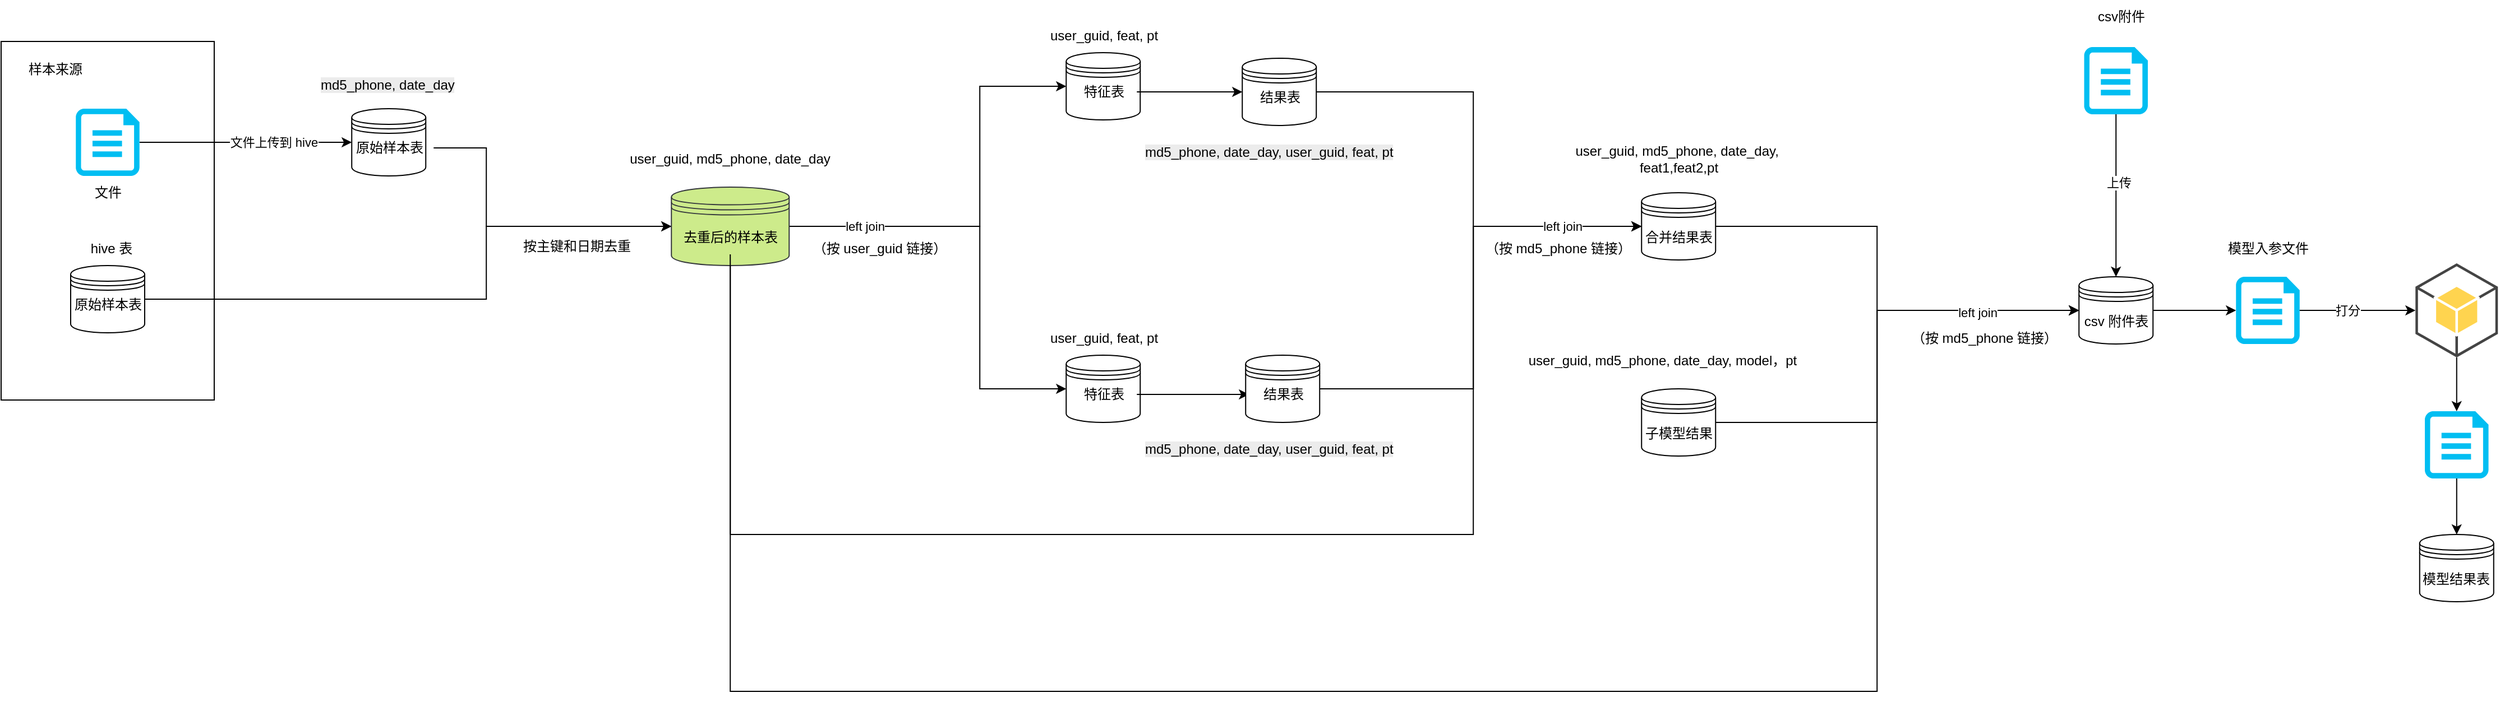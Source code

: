 <mxfile version="28.0.1">
  <diagram name="第 1 页" id="Xqxx_BUMtfWwsDz8GLsf">
    <mxGraphModel dx="2565" dy="1390" grid="1" gridSize="10" guides="1" tooltips="1" connect="1" arrows="1" fold="1" page="1" pageScale="1" pageWidth="2000" pageHeight="1000" math="0" shadow="0">
      <root>
        <mxCell id="0" />
        <mxCell id="1" parent="0" />
        <mxCell id="ybSoX0F6BqA2yfXRWK5T-16" value="" style="rounded=0;whiteSpace=wrap;html=1;" vertex="1" parent="1">
          <mxGeometry x="80" y="120" width="190" height="320" as="geometry" />
        </mxCell>
        <mxCell id="ybSoX0F6BqA2yfXRWK5T-24" style="edgeStyle=orthogonalEdgeStyle;rounded=0;orthogonalLoop=1;jettySize=auto;html=1;exitX=1;exitY=0.5;exitDx=0;exitDy=0;exitPerimeter=0;entryX=0;entryY=0.5;entryDx=0;entryDy=0;" edge="1" parent="1" source="ybSoX0F6BqA2yfXRWK5T-1" target="ybSoX0F6BqA2yfXRWK5T-20">
          <mxGeometry relative="1" as="geometry" />
        </mxCell>
        <mxCell id="ybSoX0F6BqA2yfXRWK5T-25" value="文件上传到 hive" style="edgeLabel;html=1;align=center;verticalAlign=middle;resizable=0;points=[];" vertex="1" connectable="0" parent="ybSoX0F6BqA2yfXRWK5T-24">
          <mxGeometry x="0.197" y="-2" relative="1" as="geometry">
            <mxPoint x="6" y="-2" as="offset" />
          </mxGeometry>
        </mxCell>
        <mxCell id="ybSoX0F6BqA2yfXRWK5T-1" value="" style="verticalLabelPosition=bottom;html=1;verticalAlign=top;align=center;strokeColor=none;fillColor=#00BEF2;shape=mxgraph.azure.cloud_services_configuration_file;pointerEvents=1;" vertex="1" parent="1">
          <mxGeometry x="146.62" y="180" width="56.75" height="60" as="geometry" />
        </mxCell>
        <mxCell id="ybSoX0F6BqA2yfXRWK5T-40" style="edgeStyle=orthogonalEdgeStyle;rounded=0;orthogonalLoop=1;jettySize=auto;html=1;entryX=0;entryY=0.5;entryDx=0;entryDy=0;" edge="1" parent="1" source="ybSoX0F6BqA2yfXRWK5T-15" target="ybSoX0F6BqA2yfXRWK5T-26">
          <mxGeometry relative="1" as="geometry">
            <Array as="points">
              <mxPoint x="512.62" y="350" />
              <mxPoint x="512.62" y="285" />
            </Array>
          </mxGeometry>
        </mxCell>
        <mxCell id="ybSoX0F6BqA2yfXRWK5T-15" value="" style="shape=datastore;whiteSpace=wrap;html=1;" vertex="1" parent="1">
          <mxGeometry x="142" y="320" width="66" height="60" as="geometry" />
        </mxCell>
        <mxCell id="ybSoX0F6BqA2yfXRWK5T-17" value="样本来源" style="text;html=1;align=center;verticalAlign=middle;resizable=0;points=[];autosize=1;strokeColor=none;fillColor=none;" vertex="1" parent="1">
          <mxGeometry x="92.62" y="130" width="70" height="30" as="geometry" />
        </mxCell>
        <mxCell id="ybSoX0F6BqA2yfXRWK5T-18" value="文件" style="text;html=1;align=center;verticalAlign=middle;resizable=0;points=[];autosize=1;strokeColor=none;fillColor=none;" vertex="1" parent="1">
          <mxGeometry x="150" y="240" width="50" height="30" as="geometry" />
        </mxCell>
        <mxCell id="ybSoX0F6BqA2yfXRWK5T-19" value="hive 表" style="text;html=1;align=center;verticalAlign=middle;resizable=0;points=[];autosize=1;strokeColor=none;fillColor=none;" vertex="1" parent="1">
          <mxGeometry x="148" y="290" width="60" height="30" as="geometry" />
        </mxCell>
        <mxCell id="ybSoX0F6BqA2yfXRWK5T-20" value="" style="shape=datastore;whiteSpace=wrap;html=1;" vertex="1" parent="1">
          <mxGeometry x="392.62" y="180" width="66" height="60" as="geometry" />
        </mxCell>
        <mxCell id="ybSoX0F6BqA2yfXRWK5T-46" style="edgeStyle=orthogonalEdgeStyle;rounded=0;orthogonalLoop=1;jettySize=auto;html=1;entryX=0;entryY=0.5;entryDx=0;entryDy=0;" edge="1" parent="1" source="ybSoX0F6BqA2yfXRWK5T-26" target="ybSoX0F6BqA2yfXRWK5T-38">
          <mxGeometry relative="1" as="geometry">
            <Array as="points">
              <mxPoint x="952.62" y="285" />
              <mxPoint x="952.62" y="160" />
            </Array>
          </mxGeometry>
        </mxCell>
        <mxCell id="ybSoX0F6BqA2yfXRWK5T-47" style="edgeStyle=orthogonalEdgeStyle;rounded=0;orthogonalLoop=1;jettySize=auto;html=1;entryX=0;entryY=0.5;entryDx=0;entryDy=0;" edge="1" parent="1" source="ybSoX0F6BqA2yfXRWK5T-26" target="ybSoX0F6BqA2yfXRWK5T-43">
          <mxGeometry relative="1" as="geometry">
            <Array as="points">
              <mxPoint x="952.62" y="285" />
              <mxPoint x="952.62" y="430" />
            </Array>
          </mxGeometry>
        </mxCell>
        <mxCell id="ybSoX0F6BqA2yfXRWK5T-48" value="left join" style="edgeLabel;html=1;align=center;verticalAlign=middle;resizable=0;points=[];" vertex="1" connectable="0" parent="ybSoX0F6BqA2yfXRWK5T-47">
          <mxGeometry x="-0.658" relative="1" as="geometry">
            <mxPoint as="offset" />
          </mxGeometry>
        </mxCell>
        <mxCell id="ybSoX0F6BqA2yfXRWK5T-69" style="edgeStyle=orthogonalEdgeStyle;rounded=0;orthogonalLoop=1;jettySize=auto;html=1;entryX=0;entryY=0.5;entryDx=0;entryDy=0;" edge="1" parent="1" source="ybSoX0F6BqA2yfXRWK5T-26" target="ybSoX0F6BqA2yfXRWK5T-63">
          <mxGeometry relative="1" as="geometry">
            <Array as="points">
              <mxPoint x="730.62" y="560" />
              <mxPoint x="1392.62" y="560" />
              <mxPoint x="1392.62" y="285" />
            </Array>
          </mxGeometry>
        </mxCell>
        <mxCell id="ybSoX0F6BqA2yfXRWK5T-26" value="" style="shape=datastore;whiteSpace=wrap;html=1;fillColor=#cdeb8b;strokeColor=#36393d;" vertex="1" parent="1">
          <mxGeometry x="677.62" y="250" width="105" height="70" as="geometry" />
        </mxCell>
        <mxCell id="ybSoX0F6BqA2yfXRWK5T-88" style="edgeStyle=orthogonalEdgeStyle;rounded=0;orthogonalLoop=1;jettySize=auto;html=1;entryX=0;entryY=0.5;entryDx=0;entryDy=0;" edge="1" parent="1" source="ybSoX0F6BqA2yfXRWK5T-27" target="ybSoX0F6BqA2yfXRWK5T-71">
          <mxGeometry relative="1" as="geometry">
            <Array as="points">
              <mxPoint x="730.62" y="700" />
              <mxPoint x="1752.62" y="700" />
              <mxPoint x="1752.62" y="360" />
            </Array>
          </mxGeometry>
        </mxCell>
        <mxCell id="ybSoX0F6BqA2yfXRWK5T-27" value="去重后的样本表" style="text;html=1;align=center;verticalAlign=middle;resizable=0;points=[];autosize=1;strokeColor=none;fillColor=none;" vertex="1" parent="1">
          <mxGeometry x="675.12" y="280" width="110" height="30" as="geometry" />
        </mxCell>
        <mxCell id="ybSoX0F6BqA2yfXRWK5T-41" style="edgeStyle=orthogonalEdgeStyle;rounded=0;orthogonalLoop=1;jettySize=auto;html=1;entryX=0;entryY=0.5;entryDx=0;entryDy=0;" edge="1" parent="1" source="ybSoX0F6BqA2yfXRWK5T-28" target="ybSoX0F6BqA2yfXRWK5T-26">
          <mxGeometry relative="1" as="geometry">
            <Array as="points">
              <mxPoint x="512.62" y="215" />
              <mxPoint x="512.62" y="285" />
            </Array>
          </mxGeometry>
        </mxCell>
        <mxCell id="ybSoX0F6BqA2yfXRWK5T-28" value="原始样本表" style="text;html=1;align=center;verticalAlign=middle;resizable=0;points=[];autosize=1;strokeColor=none;fillColor=none;" vertex="1" parent="1">
          <mxGeometry x="385.62" y="200" width="80" height="30" as="geometry" />
        </mxCell>
        <mxCell id="ybSoX0F6BqA2yfXRWK5T-29" value="原始样本表" style="text;html=1;align=center;verticalAlign=middle;resizable=0;points=[];autosize=1;strokeColor=none;fillColor=none;" vertex="1" parent="1">
          <mxGeometry x="134.99" y="340" width="80" height="30" as="geometry" />
        </mxCell>
        <mxCell id="ybSoX0F6BqA2yfXRWK5T-34" value="按主键和日期去重" style="text;html=1;align=center;verticalAlign=middle;resizable=0;points=[];autosize=1;strokeColor=none;fillColor=none;" vertex="1" parent="1">
          <mxGeometry x="532.62" y="288" width="120" height="30" as="geometry" />
        </mxCell>
        <mxCell id="ybSoX0F6BqA2yfXRWK5T-36" value="user_guid, md5_phone, date_day" style="text;html=1;align=center;verticalAlign=middle;whiteSpace=wrap;rounded=0;" vertex="1" parent="1">
          <mxGeometry x="620.12" y="210" width="220" height="30" as="geometry" />
        </mxCell>
        <mxCell id="ybSoX0F6BqA2yfXRWK5T-37" value="&lt;span style=&quot;color: rgb(0, 0, 0); font-family: Helvetica; font-size: 12px; font-style: normal; font-variant-ligatures: normal; font-variant-caps: normal; font-weight: 400; letter-spacing: normal; orphans: 2; text-align: center; text-indent: 0px; text-transform: none; widows: 2; word-spacing: 0px; -webkit-text-stroke-width: 0px; white-space: normal; background-color: rgb(236, 236, 236); text-decoration-thickness: initial; text-decoration-style: initial; text-decoration-color: initial; display: inline !important; float: none;&quot;&gt;md5_phone, date_day&lt;/span&gt;" style="text;whiteSpace=wrap;html=1;" vertex="1" parent="1">
          <mxGeometry x="362.62" y="145" width="150" height="40" as="geometry" />
        </mxCell>
        <mxCell id="ybSoX0F6BqA2yfXRWK5T-38" value="" style="shape=datastore;whiteSpace=wrap;html=1;" vertex="1" parent="1">
          <mxGeometry x="1029.62" y="130" width="66" height="60" as="geometry" />
        </mxCell>
        <mxCell id="ybSoX0F6BqA2yfXRWK5T-62" style="edgeStyle=orthogonalEdgeStyle;rounded=0;orthogonalLoop=1;jettySize=auto;html=1;entryX=0;entryY=0.5;entryDx=0;entryDy=0;" edge="1" parent="1" source="ybSoX0F6BqA2yfXRWK5T-39" target="ybSoX0F6BqA2yfXRWK5T-57">
          <mxGeometry relative="1" as="geometry" />
        </mxCell>
        <mxCell id="ybSoX0F6BqA2yfXRWK5T-39" value="特征表" style="text;html=1;align=center;verticalAlign=middle;resizable=0;points=[];autosize=1;strokeColor=none;fillColor=none;" vertex="1" parent="1">
          <mxGeometry x="1032.62" y="150" width="60" height="30" as="geometry" />
        </mxCell>
        <mxCell id="ybSoX0F6BqA2yfXRWK5T-42" value="user_guid, feat, pt" style="text;html=1;align=center;verticalAlign=middle;resizable=0;points=[];autosize=1;strokeColor=none;fillColor=none;" vertex="1" parent="1">
          <mxGeometry x="1002.62" y="100" width="120" height="30" as="geometry" />
        </mxCell>
        <mxCell id="ybSoX0F6BqA2yfXRWK5T-43" value="" style="shape=datastore;whiteSpace=wrap;html=1;" vertex="1" parent="1">
          <mxGeometry x="1029.62" y="400" width="66" height="60" as="geometry" />
        </mxCell>
        <mxCell id="ybSoX0F6BqA2yfXRWK5T-56" style="edgeStyle=orthogonalEdgeStyle;rounded=0;orthogonalLoop=1;jettySize=auto;html=1;" edge="1" parent="1" source="ybSoX0F6BqA2yfXRWK5T-44" target="ybSoX0F6BqA2yfXRWK5T-52">
          <mxGeometry relative="1" as="geometry" />
        </mxCell>
        <mxCell id="ybSoX0F6BqA2yfXRWK5T-44" value="特征表" style="text;html=1;align=center;verticalAlign=middle;resizable=0;points=[];autosize=1;strokeColor=none;fillColor=none;" vertex="1" parent="1">
          <mxGeometry x="1032.62" y="420" width="60" height="30" as="geometry" />
        </mxCell>
        <mxCell id="ybSoX0F6BqA2yfXRWK5T-45" value="user_guid, feat, pt" style="text;html=1;align=center;verticalAlign=middle;resizable=0;points=[];autosize=1;strokeColor=none;fillColor=none;" vertex="1" parent="1">
          <mxGeometry x="1002.62" y="370" width="120" height="30" as="geometry" />
        </mxCell>
        <mxCell id="ybSoX0F6BqA2yfXRWK5T-49" value="（按 user_guid 链接）" style="text;html=1;align=center;verticalAlign=middle;resizable=0;points=[];autosize=1;strokeColor=none;fillColor=none;" vertex="1" parent="1">
          <mxGeometry x="792.62" y="290" width="140" height="30" as="geometry" />
        </mxCell>
        <mxCell id="ybSoX0F6BqA2yfXRWK5T-67" style="edgeStyle=orthogonalEdgeStyle;rounded=0;orthogonalLoop=1;jettySize=auto;html=1;entryX=0;entryY=0.5;entryDx=0;entryDy=0;" edge="1" parent="1" source="ybSoX0F6BqA2yfXRWK5T-51" target="ybSoX0F6BqA2yfXRWK5T-63">
          <mxGeometry relative="1" as="geometry">
            <Array as="points">
              <mxPoint x="1392.62" y="430" />
              <mxPoint x="1392.62" y="285" />
            </Array>
          </mxGeometry>
        </mxCell>
        <mxCell id="ybSoX0F6BqA2yfXRWK5T-51" value="" style="shape=datastore;whiteSpace=wrap;html=1;" vertex="1" parent="1">
          <mxGeometry x="1189.62" y="400" width="66" height="60" as="geometry" />
        </mxCell>
        <mxCell id="ybSoX0F6BqA2yfXRWK5T-52" value="结果表" style="text;html=1;align=center;verticalAlign=middle;resizable=0;points=[];autosize=1;strokeColor=none;fillColor=none;" vertex="1" parent="1">
          <mxGeometry x="1192.62" y="420" width="60" height="30" as="geometry" />
        </mxCell>
        <mxCell id="ybSoX0F6BqA2yfXRWK5T-55" value="&lt;span style=&quot;forced-color-adjust: none; color: rgb(0, 0, 0); font-family: Helvetica; font-size: 12px; font-style: normal; font-variant-ligatures: normal; font-variant-caps: normal; font-weight: 400; letter-spacing: normal; orphans: 2; text-align: left; text-indent: 0px; text-transform: none; widows: 2; word-spacing: 0px; -webkit-text-stroke-width: 0px; white-space: normal; background-color: rgb(236, 236, 236); text-decoration-thickness: initial; text-decoration-style: initial; text-decoration-color: initial;&quot;&gt;md5_phone, date_day,&amp;nbsp;&lt;/span&gt;&lt;span style=&quot;color: rgb(0, 0, 0); font-family: Helvetica; font-size: 12px; font-style: normal; font-variant-ligatures: normal; font-variant-caps: normal; font-weight: 400; letter-spacing: normal; orphans: 2; text-align: left; text-indent: 0px; text-transform: none; widows: 2; word-spacing: 0px; -webkit-text-stroke-width: 0px; white-space: nowrap; background-color: rgb(236, 236, 236); text-decoration-thickness: initial; text-decoration-style: initial; text-decoration-color: initial; display: inline !important; float: none;&quot;&gt;user_guid, feat, pt&lt;/span&gt;" style="text;whiteSpace=wrap;html=1;" vertex="1" parent="1">
          <mxGeometry x="1097.62" y="470" width="250" height="40" as="geometry" />
        </mxCell>
        <mxCell id="ybSoX0F6BqA2yfXRWK5T-65" style="edgeStyle=orthogonalEdgeStyle;rounded=0;orthogonalLoop=1;jettySize=auto;html=1;entryX=0;entryY=0.5;entryDx=0;entryDy=0;" edge="1" parent="1" source="ybSoX0F6BqA2yfXRWK5T-57" target="ybSoX0F6BqA2yfXRWK5T-63">
          <mxGeometry relative="1" as="geometry">
            <Array as="points">
              <mxPoint x="1392.62" y="165" />
              <mxPoint x="1392.62" y="285" />
            </Array>
          </mxGeometry>
        </mxCell>
        <mxCell id="ybSoX0F6BqA2yfXRWK5T-68" value="left join" style="edgeLabel;html=1;align=center;verticalAlign=middle;resizable=0;points=[];" vertex="1" connectable="0" parent="ybSoX0F6BqA2yfXRWK5T-65">
          <mxGeometry x="0.656" y="-3" relative="1" as="geometry">
            <mxPoint y="-3" as="offset" />
          </mxGeometry>
        </mxCell>
        <mxCell id="ybSoX0F6BqA2yfXRWK5T-57" value="" style="shape=datastore;whiteSpace=wrap;html=1;" vertex="1" parent="1">
          <mxGeometry x="1186.62" y="135" width="66" height="60" as="geometry" />
        </mxCell>
        <mxCell id="ybSoX0F6BqA2yfXRWK5T-58" value="结果表" style="text;html=1;align=center;verticalAlign=middle;resizable=0;points=[];autosize=1;strokeColor=none;fillColor=none;" vertex="1" parent="1">
          <mxGeometry x="1189.62" y="155" width="60" height="30" as="geometry" />
        </mxCell>
        <mxCell id="ybSoX0F6BqA2yfXRWK5T-59" value="&lt;span style=&quot;forced-color-adjust: none; color: rgb(0, 0, 0); font-family: Helvetica; font-size: 12px; font-style: normal; font-variant-ligatures: normal; font-variant-caps: normal; font-weight: 400; letter-spacing: normal; orphans: 2; text-align: left; text-indent: 0px; text-transform: none; widows: 2; word-spacing: 0px; -webkit-text-stroke-width: 0px; white-space: normal; background-color: rgb(236, 236, 236); text-decoration-thickness: initial; text-decoration-style: initial; text-decoration-color: initial;&quot;&gt;md5_phone, date_day,&amp;nbsp;&lt;/span&gt;&lt;span style=&quot;color: rgb(0, 0, 0); font-family: Helvetica; font-size: 12px; font-style: normal; font-variant-ligatures: normal; font-variant-caps: normal; font-weight: 400; letter-spacing: normal; orphans: 2; text-align: left; text-indent: 0px; text-transform: none; widows: 2; word-spacing: 0px; -webkit-text-stroke-width: 0px; white-space: nowrap; background-color: rgb(236, 236, 236); text-decoration-thickness: initial; text-decoration-style: initial; text-decoration-color: initial; display: inline !important; float: none;&quot;&gt;user_guid, feat, pt&lt;/span&gt;" style="text;whiteSpace=wrap;html=1;" vertex="1" parent="1">
          <mxGeometry x="1097.62" y="205" width="250" height="40" as="geometry" />
        </mxCell>
        <mxCell id="ybSoX0F6BqA2yfXRWK5T-87" style="edgeStyle=orthogonalEdgeStyle;rounded=0;orthogonalLoop=1;jettySize=auto;html=1;entryX=0;entryY=0.5;entryDx=0;entryDy=0;" edge="1" parent="1" source="ybSoX0F6BqA2yfXRWK5T-63" target="ybSoX0F6BqA2yfXRWK5T-71">
          <mxGeometry relative="1" as="geometry">
            <Array as="points">
              <mxPoint x="1752.62" y="285" />
              <mxPoint x="1752.62" y="360" />
            </Array>
          </mxGeometry>
        </mxCell>
        <mxCell id="ybSoX0F6BqA2yfXRWK5T-63" value="合并结果表" style="shape=datastore;whiteSpace=wrap;html=1;" vertex="1" parent="1">
          <mxGeometry x="1542.62" y="255" width="66" height="60" as="geometry" />
        </mxCell>
        <mxCell id="ybSoX0F6BqA2yfXRWK5T-70" value="（按 md5_phone 链接）" style="text;html=1;align=center;verticalAlign=middle;resizable=0;points=[];autosize=1;strokeColor=none;fillColor=none;" vertex="1" parent="1">
          <mxGeometry x="1392.62" y="290" width="150" height="30" as="geometry" />
        </mxCell>
        <mxCell id="ybSoX0F6BqA2yfXRWK5T-71" value="csv 附件表" style="shape=datastore;whiteSpace=wrap;html=1;" vertex="1" parent="1">
          <mxGeometry x="1932.62" y="330" width="66" height="60" as="geometry" />
        </mxCell>
        <mxCell id="ybSoX0F6BqA2yfXRWK5T-76" style="edgeStyle=orthogonalEdgeStyle;rounded=0;orthogonalLoop=1;jettySize=auto;html=1;exitX=0.5;exitY=1;exitDx=0;exitDy=0;exitPerimeter=0;entryX=0.5;entryY=0;entryDx=0;entryDy=0;" edge="1" parent="1" source="ybSoX0F6BqA2yfXRWK5T-72" target="ybSoX0F6BqA2yfXRWK5T-71">
          <mxGeometry relative="1" as="geometry" />
        </mxCell>
        <mxCell id="ybSoX0F6BqA2yfXRWK5T-77" value="上传" style="edgeLabel;html=1;align=center;verticalAlign=middle;resizable=0;points=[];" vertex="1" connectable="0" parent="ybSoX0F6BqA2yfXRWK5T-76">
          <mxGeometry x="-0.157" y="2" relative="1" as="geometry">
            <mxPoint as="offset" />
          </mxGeometry>
        </mxCell>
        <mxCell id="ybSoX0F6BqA2yfXRWK5T-72" value="" style="verticalLabelPosition=bottom;html=1;verticalAlign=top;align=center;strokeColor=none;fillColor=#00BEF2;shape=mxgraph.azure.cloud_services_configuration_file;pointerEvents=1;" vertex="1" parent="1">
          <mxGeometry x="1937.25" y="125" width="56.75" height="60" as="geometry" />
        </mxCell>
        <mxCell id="ybSoX0F6BqA2yfXRWK5T-75" value="csv附件" style="text;html=1;align=center;verticalAlign=middle;resizable=0;points=[];autosize=1;strokeColor=none;fillColor=none;" vertex="1" parent="1">
          <mxGeometry x="1935.25" y="83" width="70" height="30" as="geometry" />
        </mxCell>
        <mxCell id="ybSoX0F6BqA2yfXRWK5T-79" value="user_guid, md5_phone, date_day,&amp;nbsp;&lt;div&gt;feat1,feat2,pt&lt;/div&gt;" style="text;html=1;align=center;verticalAlign=middle;whiteSpace=wrap;rounded=0;" vertex="1" parent="1">
          <mxGeometry x="1465.62" y="210" width="220" height="30" as="geometry" />
        </mxCell>
        <mxCell id="ybSoX0F6BqA2yfXRWK5T-86" style="edgeStyle=orthogonalEdgeStyle;rounded=0;orthogonalLoop=1;jettySize=auto;html=1;entryX=0;entryY=0.5;entryDx=0;entryDy=0;" edge="1" parent="1" source="ybSoX0F6BqA2yfXRWK5T-82" target="ybSoX0F6BqA2yfXRWK5T-71">
          <mxGeometry relative="1" as="geometry">
            <Array as="points">
              <mxPoint x="1752.62" y="460" />
              <mxPoint x="1752.62" y="360" />
            </Array>
          </mxGeometry>
        </mxCell>
        <mxCell id="ybSoX0F6BqA2yfXRWK5T-89" value="left join" style="edgeLabel;html=1;align=center;verticalAlign=middle;resizable=0;points=[];" vertex="1" connectable="0" parent="ybSoX0F6BqA2yfXRWK5T-86">
          <mxGeometry x="0.571" y="-2" relative="1" as="geometry">
            <mxPoint as="offset" />
          </mxGeometry>
        </mxCell>
        <mxCell id="ybSoX0F6BqA2yfXRWK5T-82" value="子模型结果" style="shape=datastore;whiteSpace=wrap;html=1;" vertex="1" parent="1">
          <mxGeometry x="1542.62" y="430" width="66" height="60" as="geometry" />
        </mxCell>
        <mxCell id="ybSoX0F6BqA2yfXRWK5T-83" value="user_guid, md5_phone, date_day, model，pt" style="text;html=1;align=center;verticalAlign=middle;whiteSpace=wrap;rounded=0;" vertex="1" parent="1">
          <mxGeometry x="1422.62" y="390" width="277" height="30" as="geometry" />
        </mxCell>
        <mxCell id="ybSoX0F6BqA2yfXRWK5T-90" value="（按 md5_phone 链接）" style="text;html=1;align=center;verticalAlign=middle;resizable=0;points=[];autosize=1;strokeColor=none;fillColor=none;" vertex="1" parent="1">
          <mxGeometry x="1772.62" y="370" width="150" height="30" as="geometry" />
        </mxCell>
        <mxCell id="ybSoX0F6BqA2yfXRWK5T-91" value="模型结果表" style="shape=datastore;whiteSpace=wrap;html=1;" vertex="1" parent="1">
          <mxGeometry x="2236.37" y="560" width="66" height="60" as="geometry" />
        </mxCell>
        <mxCell id="ybSoX0F6BqA2yfXRWK5T-94" value="" style="outlineConnect=0;dashed=0;verticalLabelPosition=bottom;verticalAlign=top;align=center;html=1;shape=mxgraph.aws3.android;fillColor=#FFD44F;gradientColor=none;" vertex="1" parent="1">
          <mxGeometry x="2232.62" y="318" width="73.5" height="84" as="geometry" />
        </mxCell>
        <mxCell id="ybSoX0F6BqA2yfXRWK5T-95" value="" style="verticalLabelPosition=bottom;html=1;verticalAlign=top;align=center;strokeColor=none;fillColor=#00BEF2;shape=mxgraph.azure.cloud_services_configuration_file;pointerEvents=1;" vertex="1" parent="1">
          <mxGeometry x="2072.62" y="330" width="56.75" height="60" as="geometry" />
        </mxCell>
        <mxCell id="ybSoX0F6BqA2yfXRWK5T-96" style="edgeStyle=orthogonalEdgeStyle;rounded=0;orthogonalLoop=1;jettySize=auto;html=1;entryX=0;entryY=0.5;entryDx=0;entryDy=0;entryPerimeter=0;" edge="1" parent="1" source="ybSoX0F6BqA2yfXRWK5T-71" target="ybSoX0F6BqA2yfXRWK5T-95">
          <mxGeometry relative="1" as="geometry" />
        </mxCell>
        <mxCell id="ybSoX0F6BqA2yfXRWK5T-97" value="模型入参文件" style="text;html=1;align=center;verticalAlign=middle;resizable=0;points=[];autosize=1;strokeColor=none;fillColor=none;" vertex="1" parent="1">
          <mxGeometry x="2051" y="290" width="100" height="30" as="geometry" />
        </mxCell>
        <mxCell id="ybSoX0F6BqA2yfXRWK5T-98" style="edgeStyle=orthogonalEdgeStyle;rounded=0;orthogonalLoop=1;jettySize=auto;html=1;entryX=0;entryY=0.5;entryDx=0;entryDy=0;entryPerimeter=0;" edge="1" parent="1" source="ybSoX0F6BqA2yfXRWK5T-95" target="ybSoX0F6BqA2yfXRWK5T-94">
          <mxGeometry relative="1" as="geometry" />
        </mxCell>
        <mxCell id="ybSoX0F6BqA2yfXRWK5T-100" value="打分" style="edgeLabel;html=1;align=center;verticalAlign=middle;resizable=0;points=[];" vertex="1" connectable="0" parent="ybSoX0F6BqA2yfXRWK5T-98">
          <mxGeometry x="-0.182" relative="1" as="geometry">
            <mxPoint as="offset" />
          </mxGeometry>
        </mxCell>
        <mxCell id="ybSoX0F6BqA2yfXRWK5T-103" style="edgeStyle=orthogonalEdgeStyle;rounded=0;orthogonalLoop=1;jettySize=auto;html=1;exitX=0.5;exitY=1;exitDx=0;exitDy=0;exitPerimeter=0;entryX=0.5;entryY=0;entryDx=0;entryDy=0;" edge="1" parent="1" source="ybSoX0F6BqA2yfXRWK5T-101" target="ybSoX0F6BqA2yfXRWK5T-91">
          <mxGeometry relative="1" as="geometry" />
        </mxCell>
        <mxCell id="ybSoX0F6BqA2yfXRWK5T-101" value="" style="verticalLabelPosition=bottom;html=1;verticalAlign=top;align=center;strokeColor=none;fillColor=#00BEF2;shape=mxgraph.azure.cloud_services_configuration_file;pointerEvents=1;" vertex="1" parent="1">
          <mxGeometry x="2241" y="450" width="56.75" height="60" as="geometry" />
        </mxCell>
        <mxCell id="ybSoX0F6BqA2yfXRWK5T-102" style="edgeStyle=orthogonalEdgeStyle;rounded=0;orthogonalLoop=1;jettySize=auto;html=1;exitX=0.5;exitY=1;exitDx=0;exitDy=0;exitPerimeter=0;entryX=0.5;entryY=0;entryDx=0;entryDy=0;entryPerimeter=0;" edge="1" parent="1" source="ybSoX0F6BqA2yfXRWK5T-94" target="ybSoX0F6BqA2yfXRWK5T-101">
          <mxGeometry relative="1" as="geometry" />
        </mxCell>
      </root>
    </mxGraphModel>
  </diagram>
</mxfile>
